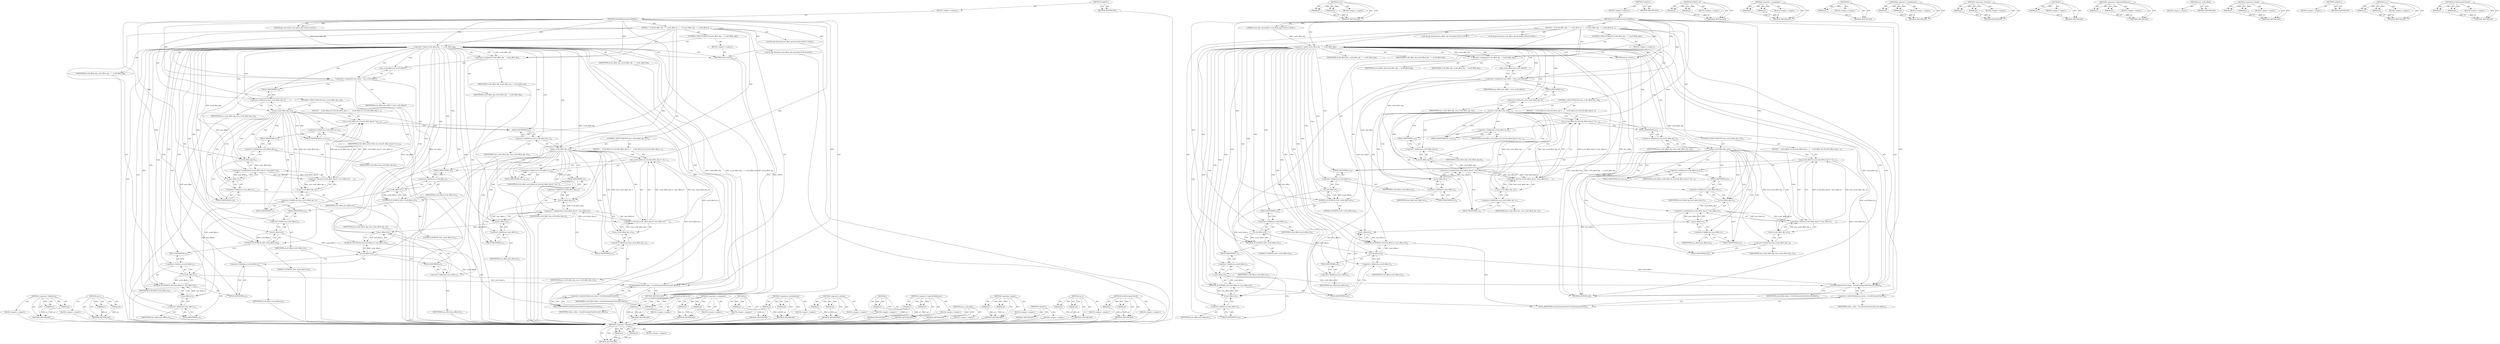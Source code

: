 digraph "ScrollContainerViewTo" {
vulnerable_146 [label=<(METHOD,&lt;operator&gt;.fieldAccess)>];
vulnerable_147 [label=<(PARAM,p1)>];
vulnerable_148 [label=<(PARAM,p2)>];
vulnerable_149 [label=<(BLOCK,&lt;empty&gt;,&lt;empty&gt;)>];
vulnerable_150 [label=<(METHOD_RETURN,ANY)>];
vulnerable_170 [label=<(METHOD,set_y)>];
vulnerable_171 [label=<(PARAM,p1)>];
vulnerable_172 [label=<(PARAM,p2)>];
vulnerable_173 [label=<(BLOCK,&lt;empty&gt;,&lt;empty&gt;)>];
vulnerable_174 [label=<(METHOD_RETURN,ANY)>];
vulnerable_6 [label=<(METHOD,&lt;global&gt;)<SUB>1</SUB>>];
vulnerable_7 [label=<(BLOCK,&lt;empty&gt;,&lt;empty&gt;)<SUB>1</SUB>>];
vulnerable_8 [label=<(METHOD,SetTotalRootLayerScrollOffset)<SUB>1</SUB>>];
vulnerable_9 [label="<(PARAM,gfx::Vector2dF scroll_offset_dip)<SUB>2</SUB>>"];
vulnerable_10 [label=<(BLOCK,{
   if (scroll_offset_dip_ == scroll_offset_di...,{
   if (scroll_offset_dip_ == scroll_offset_di...)<SUB>2</SUB>>];
vulnerable_11 [label=<(CONTROL_STRUCTURE,IF,if (scroll_offset_dip_ == scroll_offset_dip))<SUB>3</SUB>>];
vulnerable_12 [label=<(&lt;operator&gt;.equals,scroll_offset_dip_ == scroll_offset_dip)<SUB>3</SUB>>];
vulnerable_13 [label=<(IDENTIFIER,scroll_offset_dip_,scroll_offset_dip_ == scroll_offset_dip)<SUB>3</SUB>>];
vulnerable_14 [label=<(IDENTIFIER,scroll_offset_dip,scroll_offset_dip_ == scroll_offset_dip)<SUB>3</SUB>>];
vulnerable_15 [label=<(BLOCK,&lt;empty&gt;,&lt;empty&gt;)<SUB>4</SUB>>];
vulnerable_16 [label=<(RETURN,return;,return;)<SUB>4</SUB>>];
vulnerable_17 [label=<(&lt;operator&gt;.assignment,scroll_offset_dip_ = scroll_offset_dip)<SUB>5</SUB>>];
vulnerable_18 [label=<(IDENTIFIER,scroll_offset_dip_,scroll_offset_dip_ = scroll_offset_dip)<SUB>5</SUB>>];
vulnerable_19 [label=<(IDENTIFIER,scroll_offset_dip,scroll_offset_dip_ = scroll_offset_dip)<SUB>5</SUB>>];
vulnerable_20 [label="<(LOCAL,gfx.Vector2d max_offset: gfx.Vector2d)<SUB>7</SUB>>"];
vulnerable_21 [label=<(&lt;operator&gt;.assignment,max_offset = max_scroll_offset())<SUB>7</SUB>>];
vulnerable_22 [label=<(IDENTIFIER,max_offset,max_offset = max_scroll_offset())<SUB>7</SUB>>];
vulnerable_23 [label=<(max_scroll_offset,max_scroll_offset())<SUB>7</SUB>>];
vulnerable_24 [label="<(LOCAL,gfx.Vector2d scroll_offset: gfx.Vector2d)<SUB>8</SUB>>"];
vulnerable_25 [label=<(CONTROL_STRUCTURE,IF,if (max_scroll_offset_dip_.x()))<SUB>9</SUB>>];
vulnerable_26 [label=<(x,max_scroll_offset_dip_.x())<SUB>9</SUB>>];
vulnerable_27 [label=<(&lt;operator&gt;.fieldAccess,max_scroll_offset_dip_.x)<SUB>9</SUB>>];
vulnerable_28 [label=<(IDENTIFIER,max_scroll_offset_dip_,max_scroll_offset_dip_.x())<SUB>9</SUB>>];
vulnerable_29 [label=<(FIELD_IDENTIFIER,x,x)<SUB>9</SUB>>];
vulnerable_30 [label=<(BLOCK,{
    scroll_offset.set_x((scroll_offset_dip.x(...,{
    scroll_offset.set_x((scroll_offset_dip.x(...)<SUB>9</SUB>>];
vulnerable_31 [label=<(set_x,scroll_offset.set_x((scroll_offset_dip.x() * ma...)<SUB>10</SUB>>];
vulnerable_32 [label=<(&lt;operator&gt;.fieldAccess,scroll_offset.set_x)<SUB>10</SUB>>];
vulnerable_33 [label=<(IDENTIFIER,scroll_offset,scroll_offset.set_x((scroll_offset_dip.x() * ma...)<SUB>10</SUB>>];
vulnerable_34 [label=<(FIELD_IDENTIFIER,set_x,set_x)<SUB>10</SUB>>];
vulnerable_35 [label=<(&lt;operator&gt;.division,(scroll_offset_dip.x() * max_offset.x()) /
    ...)<SUB>10</SUB>>];
vulnerable_36 [label=<(&lt;operator&gt;.multiplication,scroll_offset_dip.x() * max_offset.x())<SUB>10</SUB>>];
vulnerable_37 [label=<(x,scroll_offset_dip.x())<SUB>10</SUB>>];
vulnerable_38 [label=<(&lt;operator&gt;.fieldAccess,scroll_offset_dip.x)<SUB>10</SUB>>];
vulnerable_39 [label=<(IDENTIFIER,scroll_offset_dip,scroll_offset_dip.x())<SUB>10</SUB>>];
vulnerable_40 [label=<(FIELD_IDENTIFIER,x,x)<SUB>10</SUB>>];
vulnerable_41 [label=<(x,max_offset.x())<SUB>10</SUB>>];
vulnerable_42 [label=<(&lt;operator&gt;.fieldAccess,max_offset.x)<SUB>10</SUB>>];
vulnerable_43 [label=<(IDENTIFIER,max_offset,max_offset.x())<SUB>10</SUB>>];
vulnerable_44 [label=<(FIELD_IDENTIFIER,x,x)<SUB>10</SUB>>];
vulnerable_45 [label=<(x,max_scroll_offset_dip_.x())<SUB>11</SUB>>];
vulnerable_46 [label=<(&lt;operator&gt;.fieldAccess,max_scroll_offset_dip_.x)<SUB>11</SUB>>];
vulnerable_47 [label=<(IDENTIFIER,max_scroll_offset_dip_,max_scroll_offset_dip_.x())<SUB>11</SUB>>];
vulnerable_48 [label=<(FIELD_IDENTIFIER,x,x)<SUB>11</SUB>>];
vulnerable_49 [label=<(CONTROL_STRUCTURE,IF,if (max_scroll_offset_dip_.y()))<SUB>14</SUB>>];
vulnerable_50 [label=<(y,max_scroll_offset_dip_.y())<SUB>14</SUB>>];
vulnerable_51 [label=<(&lt;operator&gt;.fieldAccess,max_scroll_offset_dip_.y)<SUB>14</SUB>>];
vulnerable_52 [label=<(IDENTIFIER,max_scroll_offset_dip_,max_scroll_offset_dip_.y())<SUB>14</SUB>>];
vulnerable_53 [label=<(FIELD_IDENTIFIER,y,y)<SUB>14</SUB>>];
vulnerable_54 [label=<(BLOCK,{
    scroll_offset.set_y((scroll_offset_dip.y(...,{
    scroll_offset.set_y((scroll_offset_dip.y(...)<SUB>14</SUB>>];
vulnerable_55 [label=<(set_y,scroll_offset.set_y((scroll_offset_dip.y() * ma...)<SUB>15</SUB>>];
vulnerable_56 [label=<(&lt;operator&gt;.fieldAccess,scroll_offset.set_y)<SUB>15</SUB>>];
vulnerable_57 [label=<(IDENTIFIER,scroll_offset,scroll_offset.set_y((scroll_offset_dip.y() * ma...)<SUB>15</SUB>>];
vulnerable_58 [label=<(FIELD_IDENTIFIER,set_y,set_y)<SUB>15</SUB>>];
vulnerable_59 [label=<(&lt;operator&gt;.division,(scroll_offset_dip.y() * max_offset.y()) /
    ...)<SUB>15</SUB>>];
vulnerable_60 [label=<(&lt;operator&gt;.multiplication,scroll_offset_dip.y() * max_offset.y())<SUB>15</SUB>>];
vulnerable_61 [label=<(y,scroll_offset_dip.y())<SUB>15</SUB>>];
vulnerable_62 [label=<(&lt;operator&gt;.fieldAccess,scroll_offset_dip.y)<SUB>15</SUB>>];
vulnerable_63 [label=<(IDENTIFIER,scroll_offset_dip,scroll_offset_dip.y())<SUB>15</SUB>>];
vulnerable_64 [label=<(FIELD_IDENTIFIER,y,y)<SUB>15</SUB>>];
vulnerable_65 [label=<(y,max_offset.y())<SUB>15</SUB>>];
vulnerable_66 [label=<(&lt;operator&gt;.fieldAccess,max_offset.y)<SUB>15</SUB>>];
vulnerable_67 [label=<(IDENTIFIER,max_offset,max_offset.y())<SUB>15</SUB>>];
vulnerable_68 [label=<(FIELD_IDENTIFIER,y,y)<SUB>15</SUB>>];
vulnerable_69 [label=<(y,max_scroll_offset_dip_.y())<SUB>16</SUB>>];
vulnerable_70 [label=<(&lt;operator&gt;.fieldAccess,max_scroll_offset_dip_.y)<SUB>16</SUB>>];
vulnerable_71 [label=<(IDENTIFIER,max_scroll_offset_dip_,max_scroll_offset_dip_.y())<SUB>16</SUB>>];
vulnerable_72 [label=<(FIELD_IDENTIFIER,y,y)<SUB>16</SUB>>];
vulnerable_73 [label=<(DCHECK_LE,DCHECK_LE(0, scroll_offset.x()))<SUB>19</SUB>>];
vulnerable_74 [label=<(LITERAL,0,DCHECK_LE(0, scroll_offset.x()))<SUB>19</SUB>>];
vulnerable_75 [label=<(x,scroll_offset.x())<SUB>19</SUB>>];
vulnerable_76 [label=<(&lt;operator&gt;.fieldAccess,scroll_offset.x)<SUB>19</SUB>>];
vulnerable_77 [label=<(IDENTIFIER,scroll_offset,scroll_offset.x())<SUB>19</SUB>>];
vulnerable_78 [label=<(FIELD_IDENTIFIER,x,x)<SUB>19</SUB>>];
vulnerable_79 [label=<(DCHECK_LE,DCHECK_LE(0, scroll_offset.y()))<SUB>20</SUB>>];
vulnerable_80 [label=<(LITERAL,0,DCHECK_LE(0, scroll_offset.y()))<SUB>20</SUB>>];
vulnerable_81 [label=<(y,scroll_offset.y())<SUB>20</SUB>>];
vulnerable_82 [label=<(&lt;operator&gt;.fieldAccess,scroll_offset.y)<SUB>20</SUB>>];
vulnerable_83 [label=<(IDENTIFIER,scroll_offset,scroll_offset.y())<SUB>20</SUB>>];
vulnerable_84 [label=<(FIELD_IDENTIFIER,y,y)<SUB>20</SUB>>];
vulnerable_85 [label=<(DCHECK_LE,DCHECK_LE(scroll_offset.x(), max_offset.x()))<SUB>21</SUB>>];
vulnerable_86 [label=<(x,scroll_offset.x())<SUB>21</SUB>>];
vulnerable_87 [label=<(&lt;operator&gt;.fieldAccess,scroll_offset.x)<SUB>21</SUB>>];
vulnerable_88 [label=<(IDENTIFIER,scroll_offset,scroll_offset.x())<SUB>21</SUB>>];
vulnerable_89 [label=<(FIELD_IDENTIFIER,x,x)<SUB>21</SUB>>];
vulnerable_90 [label=<(x,max_offset.x())<SUB>21</SUB>>];
vulnerable_91 [label=<(&lt;operator&gt;.fieldAccess,max_offset.x)<SUB>21</SUB>>];
vulnerable_92 [label=<(IDENTIFIER,max_offset,max_offset.x())<SUB>21</SUB>>];
vulnerable_93 [label=<(FIELD_IDENTIFIER,x,x)<SUB>21</SUB>>];
vulnerable_94 [label=<(DCHECK_LE,DCHECK_LE(scroll_offset.y(), max_offset.y()))<SUB>22</SUB>>];
vulnerable_95 [label=<(y,scroll_offset.y())<SUB>22</SUB>>];
vulnerable_96 [label=<(&lt;operator&gt;.fieldAccess,scroll_offset.y)<SUB>22</SUB>>];
vulnerable_97 [label=<(IDENTIFIER,scroll_offset,scroll_offset.y())<SUB>22</SUB>>];
vulnerable_98 [label=<(FIELD_IDENTIFIER,y,y)<SUB>22</SUB>>];
vulnerable_99 [label=<(y,max_offset.y())<SUB>22</SUB>>];
vulnerable_100 [label=<(&lt;operator&gt;.fieldAccess,max_offset.y)<SUB>22</SUB>>];
vulnerable_101 [label=<(IDENTIFIER,max_offset,max_offset.y())<SUB>22</SUB>>];
vulnerable_102 [label=<(FIELD_IDENTIFIER,y,y)<SUB>22</SUB>>];
vulnerable_103 [label=<(ScrollContainerViewTo,client_-&gt;ScrollContainerViewTo(scroll_offset))<SUB>24</SUB>>];
vulnerable_104 [label=<(&lt;operator&gt;.indirectFieldAccess,client_-&gt;ScrollContainerViewTo)<SUB>24</SUB>>];
vulnerable_105 [label=<(IDENTIFIER,client_,client_-&gt;ScrollContainerViewTo(scroll_offset))<SUB>24</SUB>>];
vulnerable_106 [label=<(FIELD_IDENTIFIER,ScrollContainerViewTo,ScrollContainerViewTo)<SUB>24</SUB>>];
vulnerable_107 [label=<(IDENTIFIER,scroll_offset,client_-&gt;ScrollContainerViewTo(scroll_offset))<SUB>24</SUB>>];
vulnerable_108 [label=<(METHOD_RETURN,void)<SUB>1</SUB>>];
vulnerable_110 [label=<(METHOD_RETURN,ANY)<SUB>1</SUB>>];
vulnerable_175 [label=<(METHOD,DCHECK_LE)>];
vulnerable_176 [label=<(PARAM,p1)>];
vulnerable_177 [label=<(PARAM,p2)>];
vulnerable_178 [label=<(BLOCK,&lt;empty&gt;,&lt;empty&gt;)>];
vulnerable_179 [label=<(METHOD_RETURN,ANY)>];
vulnerable_134 [label=<(METHOD,&lt;operator&gt;.assignment)>];
vulnerable_135 [label=<(PARAM,p1)>];
vulnerable_136 [label=<(PARAM,p2)>];
vulnerable_137 [label=<(BLOCK,&lt;empty&gt;,&lt;empty&gt;)>];
vulnerable_138 [label=<(METHOD_RETURN,ANY)>];
vulnerable_166 [label=<(METHOD,y)>];
vulnerable_167 [label=<(PARAM,p1)>];
vulnerable_168 [label=<(BLOCK,&lt;empty&gt;,&lt;empty&gt;)>];
vulnerable_169 [label=<(METHOD_RETURN,ANY)>];
vulnerable_161 [label=<(METHOD,&lt;operator&gt;.multiplication)>];
vulnerable_162 [label=<(PARAM,p1)>];
vulnerable_163 [label=<(PARAM,p2)>];
vulnerable_164 [label=<(BLOCK,&lt;empty&gt;,&lt;empty&gt;)>];
vulnerable_165 [label=<(METHOD_RETURN,ANY)>];
vulnerable_156 [label=<(METHOD,&lt;operator&gt;.division)>];
vulnerable_157 [label=<(PARAM,p1)>];
vulnerable_158 [label=<(PARAM,p2)>];
vulnerable_159 [label=<(BLOCK,&lt;empty&gt;,&lt;empty&gt;)>];
vulnerable_160 [label=<(METHOD_RETURN,ANY)>];
vulnerable_142 [label=<(METHOD,x)>];
vulnerable_143 [label=<(PARAM,p1)>];
vulnerable_144 [label=<(BLOCK,&lt;empty&gt;,&lt;empty&gt;)>];
vulnerable_145 [label=<(METHOD_RETURN,ANY)>];
vulnerable_185 [label=<(METHOD,&lt;operator&gt;.indirectFieldAccess)>];
vulnerable_186 [label=<(PARAM,p1)>];
vulnerable_187 [label=<(PARAM,p2)>];
vulnerable_188 [label=<(BLOCK,&lt;empty&gt;,&lt;empty&gt;)>];
vulnerable_189 [label=<(METHOD_RETURN,ANY)>];
vulnerable_139 [label=<(METHOD,max_scroll_offset)>];
vulnerable_140 [label=<(BLOCK,&lt;empty&gt;,&lt;empty&gt;)>];
vulnerable_141 [label=<(METHOD_RETURN,ANY)>];
vulnerable_129 [label=<(METHOD,&lt;operator&gt;.equals)>];
vulnerable_130 [label=<(PARAM,p1)>];
vulnerable_131 [label=<(PARAM,p2)>];
vulnerable_132 [label=<(BLOCK,&lt;empty&gt;,&lt;empty&gt;)>];
vulnerable_133 [label=<(METHOD_RETURN,ANY)>];
vulnerable_123 [label=<(METHOD,&lt;global&gt;)<SUB>1</SUB>>];
vulnerable_124 [label=<(BLOCK,&lt;empty&gt;,&lt;empty&gt;)>];
vulnerable_125 [label=<(METHOD_RETURN,ANY)>];
vulnerable_151 [label=<(METHOD,set_x)>];
vulnerable_152 [label=<(PARAM,p1)>];
vulnerable_153 [label=<(PARAM,p2)>];
vulnerable_154 [label=<(BLOCK,&lt;empty&gt;,&lt;empty&gt;)>];
vulnerable_155 [label=<(METHOD_RETURN,ANY)>];
vulnerable_180 [label=<(METHOD,ScrollContainerViewTo)>];
vulnerable_181 [label=<(PARAM,p1)>];
vulnerable_182 [label=<(PARAM,p2)>];
vulnerable_183 [label=<(BLOCK,&lt;empty&gt;,&lt;empty&gt;)>];
vulnerable_184 [label=<(METHOD_RETURN,ANY)>];
fixed_146 [label=<(METHOD,&lt;operator&gt;.fieldAccess)>];
fixed_147 [label=<(PARAM,p1)>];
fixed_148 [label=<(PARAM,p2)>];
fixed_149 [label=<(BLOCK,&lt;empty&gt;,&lt;empty&gt;)>];
fixed_150 [label=<(METHOD_RETURN,ANY)>];
fixed_170 [label=<(METHOD,set_y)>];
fixed_171 [label=<(PARAM,p1)>];
fixed_172 [label=<(PARAM,p2)>];
fixed_173 [label=<(BLOCK,&lt;empty&gt;,&lt;empty&gt;)>];
fixed_174 [label=<(METHOD_RETURN,ANY)>];
fixed_6 [label=<(METHOD,&lt;global&gt;)<SUB>1</SUB>>];
fixed_7 [label=<(BLOCK,&lt;empty&gt;,&lt;empty&gt;)<SUB>1</SUB>>];
fixed_8 [label=<(METHOD,SetTotalRootLayerScrollOffset)<SUB>1</SUB>>];
fixed_9 [label="<(PARAM,const gfx::Vector2dF&amp; scroll_offset_dip)<SUB>2</SUB>>"];
fixed_10 [label=<(BLOCK,{
   if (scroll_offset_dip_ == scroll_offset_di...,{
   if (scroll_offset_dip_ == scroll_offset_di...)<SUB>2</SUB>>];
fixed_11 [label=<(CONTROL_STRUCTURE,IF,if (scroll_offset_dip_ == scroll_offset_dip))<SUB>3</SUB>>];
fixed_12 [label=<(&lt;operator&gt;.equals,scroll_offset_dip_ == scroll_offset_dip)<SUB>3</SUB>>];
fixed_13 [label=<(IDENTIFIER,scroll_offset_dip_,scroll_offset_dip_ == scroll_offset_dip)<SUB>3</SUB>>];
fixed_14 [label=<(IDENTIFIER,scroll_offset_dip,scroll_offset_dip_ == scroll_offset_dip)<SUB>3</SUB>>];
fixed_15 [label=<(BLOCK,&lt;empty&gt;,&lt;empty&gt;)<SUB>4</SUB>>];
fixed_16 [label=<(RETURN,return;,return;)<SUB>4</SUB>>];
fixed_17 [label=<(&lt;operator&gt;.assignment,scroll_offset_dip_ = scroll_offset_dip)<SUB>5</SUB>>];
fixed_18 [label=<(IDENTIFIER,scroll_offset_dip_,scroll_offset_dip_ = scroll_offset_dip)<SUB>5</SUB>>];
fixed_19 [label=<(IDENTIFIER,scroll_offset_dip,scroll_offset_dip_ = scroll_offset_dip)<SUB>5</SUB>>];
fixed_20 [label="<(LOCAL,gfx.Vector2d max_offset: gfx.Vector2d)<SUB>7</SUB>>"];
fixed_21 [label=<(&lt;operator&gt;.assignment,max_offset = max_scroll_offset())<SUB>7</SUB>>];
fixed_22 [label=<(IDENTIFIER,max_offset,max_offset = max_scroll_offset())<SUB>7</SUB>>];
fixed_23 [label=<(max_scroll_offset,max_scroll_offset())<SUB>7</SUB>>];
fixed_24 [label="<(LOCAL,gfx.Vector2d scroll_offset: gfx.Vector2d)<SUB>8</SUB>>"];
fixed_25 [label=<(CONTROL_STRUCTURE,IF,if (max_scroll_offset_dip_.x()))<SUB>9</SUB>>];
fixed_26 [label=<(x,max_scroll_offset_dip_.x())<SUB>9</SUB>>];
fixed_27 [label=<(&lt;operator&gt;.fieldAccess,max_scroll_offset_dip_.x)<SUB>9</SUB>>];
fixed_28 [label=<(IDENTIFIER,max_scroll_offset_dip_,max_scroll_offset_dip_.x())<SUB>9</SUB>>];
fixed_29 [label=<(FIELD_IDENTIFIER,x,x)<SUB>9</SUB>>];
fixed_30 [label=<(BLOCK,{
    scroll_offset.set_x((scroll_offset_dip.x(...,{
    scroll_offset.set_x((scroll_offset_dip.x(...)<SUB>9</SUB>>];
fixed_31 [label=<(set_x,scroll_offset.set_x((scroll_offset_dip.x() * ma...)<SUB>10</SUB>>];
fixed_32 [label=<(&lt;operator&gt;.fieldAccess,scroll_offset.set_x)<SUB>10</SUB>>];
fixed_33 [label=<(IDENTIFIER,scroll_offset,scroll_offset.set_x((scroll_offset_dip.x() * ma...)<SUB>10</SUB>>];
fixed_34 [label=<(FIELD_IDENTIFIER,set_x,set_x)<SUB>10</SUB>>];
fixed_35 [label=<(&lt;operator&gt;.division,(scroll_offset_dip.x() * max_offset.x()) /
    ...)<SUB>10</SUB>>];
fixed_36 [label=<(&lt;operator&gt;.multiplication,scroll_offset_dip.x() * max_offset.x())<SUB>10</SUB>>];
fixed_37 [label=<(x,scroll_offset_dip.x())<SUB>10</SUB>>];
fixed_38 [label=<(&lt;operator&gt;.fieldAccess,scroll_offset_dip.x)<SUB>10</SUB>>];
fixed_39 [label=<(IDENTIFIER,scroll_offset_dip,scroll_offset_dip.x())<SUB>10</SUB>>];
fixed_40 [label=<(FIELD_IDENTIFIER,x,x)<SUB>10</SUB>>];
fixed_41 [label=<(x,max_offset.x())<SUB>10</SUB>>];
fixed_42 [label=<(&lt;operator&gt;.fieldAccess,max_offset.x)<SUB>10</SUB>>];
fixed_43 [label=<(IDENTIFIER,max_offset,max_offset.x())<SUB>10</SUB>>];
fixed_44 [label=<(FIELD_IDENTIFIER,x,x)<SUB>10</SUB>>];
fixed_45 [label=<(x,max_scroll_offset_dip_.x())<SUB>11</SUB>>];
fixed_46 [label=<(&lt;operator&gt;.fieldAccess,max_scroll_offset_dip_.x)<SUB>11</SUB>>];
fixed_47 [label=<(IDENTIFIER,max_scroll_offset_dip_,max_scroll_offset_dip_.x())<SUB>11</SUB>>];
fixed_48 [label=<(FIELD_IDENTIFIER,x,x)<SUB>11</SUB>>];
fixed_49 [label=<(CONTROL_STRUCTURE,IF,if (max_scroll_offset_dip_.y()))<SUB>14</SUB>>];
fixed_50 [label=<(y,max_scroll_offset_dip_.y())<SUB>14</SUB>>];
fixed_51 [label=<(&lt;operator&gt;.fieldAccess,max_scroll_offset_dip_.y)<SUB>14</SUB>>];
fixed_52 [label=<(IDENTIFIER,max_scroll_offset_dip_,max_scroll_offset_dip_.y())<SUB>14</SUB>>];
fixed_53 [label=<(FIELD_IDENTIFIER,y,y)<SUB>14</SUB>>];
fixed_54 [label=<(BLOCK,{
    scroll_offset.set_y((scroll_offset_dip.y(...,{
    scroll_offset.set_y((scroll_offset_dip.y(...)<SUB>14</SUB>>];
fixed_55 [label=<(set_y,scroll_offset.set_y((scroll_offset_dip.y() * ma...)<SUB>15</SUB>>];
fixed_56 [label=<(&lt;operator&gt;.fieldAccess,scroll_offset.set_y)<SUB>15</SUB>>];
fixed_57 [label=<(IDENTIFIER,scroll_offset,scroll_offset.set_y((scroll_offset_dip.y() * ma...)<SUB>15</SUB>>];
fixed_58 [label=<(FIELD_IDENTIFIER,set_y,set_y)<SUB>15</SUB>>];
fixed_59 [label=<(&lt;operator&gt;.division,(scroll_offset_dip.y() * max_offset.y()) /
    ...)<SUB>15</SUB>>];
fixed_60 [label=<(&lt;operator&gt;.multiplication,scroll_offset_dip.y() * max_offset.y())<SUB>15</SUB>>];
fixed_61 [label=<(y,scroll_offset_dip.y())<SUB>15</SUB>>];
fixed_62 [label=<(&lt;operator&gt;.fieldAccess,scroll_offset_dip.y)<SUB>15</SUB>>];
fixed_63 [label=<(IDENTIFIER,scroll_offset_dip,scroll_offset_dip.y())<SUB>15</SUB>>];
fixed_64 [label=<(FIELD_IDENTIFIER,y,y)<SUB>15</SUB>>];
fixed_65 [label=<(y,max_offset.y())<SUB>15</SUB>>];
fixed_66 [label=<(&lt;operator&gt;.fieldAccess,max_offset.y)<SUB>15</SUB>>];
fixed_67 [label=<(IDENTIFIER,max_offset,max_offset.y())<SUB>15</SUB>>];
fixed_68 [label=<(FIELD_IDENTIFIER,y,y)<SUB>15</SUB>>];
fixed_69 [label=<(y,max_scroll_offset_dip_.y())<SUB>16</SUB>>];
fixed_70 [label=<(&lt;operator&gt;.fieldAccess,max_scroll_offset_dip_.y)<SUB>16</SUB>>];
fixed_71 [label=<(IDENTIFIER,max_scroll_offset_dip_,max_scroll_offset_dip_.y())<SUB>16</SUB>>];
fixed_72 [label=<(FIELD_IDENTIFIER,y,y)<SUB>16</SUB>>];
fixed_73 [label=<(DCHECK_LE,DCHECK_LE(0, scroll_offset.x()))<SUB>19</SUB>>];
fixed_74 [label=<(LITERAL,0,DCHECK_LE(0, scroll_offset.x()))<SUB>19</SUB>>];
fixed_75 [label=<(x,scroll_offset.x())<SUB>19</SUB>>];
fixed_76 [label=<(&lt;operator&gt;.fieldAccess,scroll_offset.x)<SUB>19</SUB>>];
fixed_77 [label=<(IDENTIFIER,scroll_offset,scroll_offset.x())<SUB>19</SUB>>];
fixed_78 [label=<(FIELD_IDENTIFIER,x,x)<SUB>19</SUB>>];
fixed_79 [label=<(DCHECK_LE,DCHECK_LE(0, scroll_offset.y()))<SUB>20</SUB>>];
fixed_80 [label=<(LITERAL,0,DCHECK_LE(0, scroll_offset.y()))<SUB>20</SUB>>];
fixed_81 [label=<(y,scroll_offset.y())<SUB>20</SUB>>];
fixed_82 [label=<(&lt;operator&gt;.fieldAccess,scroll_offset.y)<SUB>20</SUB>>];
fixed_83 [label=<(IDENTIFIER,scroll_offset,scroll_offset.y())<SUB>20</SUB>>];
fixed_84 [label=<(FIELD_IDENTIFIER,y,y)<SUB>20</SUB>>];
fixed_85 [label=<(DCHECK_LE,DCHECK_LE(scroll_offset.x(), max_offset.x()))<SUB>21</SUB>>];
fixed_86 [label=<(x,scroll_offset.x())<SUB>21</SUB>>];
fixed_87 [label=<(&lt;operator&gt;.fieldAccess,scroll_offset.x)<SUB>21</SUB>>];
fixed_88 [label=<(IDENTIFIER,scroll_offset,scroll_offset.x())<SUB>21</SUB>>];
fixed_89 [label=<(FIELD_IDENTIFIER,x,x)<SUB>21</SUB>>];
fixed_90 [label=<(x,max_offset.x())<SUB>21</SUB>>];
fixed_91 [label=<(&lt;operator&gt;.fieldAccess,max_offset.x)<SUB>21</SUB>>];
fixed_92 [label=<(IDENTIFIER,max_offset,max_offset.x())<SUB>21</SUB>>];
fixed_93 [label=<(FIELD_IDENTIFIER,x,x)<SUB>21</SUB>>];
fixed_94 [label=<(DCHECK_LE,DCHECK_LE(scroll_offset.y(), max_offset.y()))<SUB>22</SUB>>];
fixed_95 [label=<(y,scroll_offset.y())<SUB>22</SUB>>];
fixed_96 [label=<(&lt;operator&gt;.fieldAccess,scroll_offset.y)<SUB>22</SUB>>];
fixed_97 [label=<(IDENTIFIER,scroll_offset,scroll_offset.y())<SUB>22</SUB>>];
fixed_98 [label=<(FIELD_IDENTIFIER,y,y)<SUB>22</SUB>>];
fixed_99 [label=<(y,max_offset.y())<SUB>22</SUB>>];
fixed_100 [label=<(&lt;operator&gt;.fieldAccess,max_offset.y)<SUB>22</SUB>>];
fixed_101 [label=<(IDENTIFIER,max_offset,max_offset.y())<SUB>22</SUB>>];
fixed_102 [label=<(FIELD_IDENTIFIER,y,y)<SUB>22</SUB>>];
fixed_103 [label=<(ScrollContainerViewTo,client_-&gt;ScrollContainerViewTo(scroll_offset))<SUB>24</SUB>>];
fixed_104 [label=<(&lt;operator&gt;.indirectFieldAccess,client_-&gt;ScrollContainerViewTo)<SUB>24</SUB>>];
fixed_105 [label=<(IDENTIFIER,client_,client_-&gt;ScrollContainerViewTo(scroll_offset))<SUB>24</SUB>>];
fixed_106 [label=<(FIELD_IDENTIFIER,ScrollContainerViewTo,ScrollContainerViewTo)<SUB>24</SUB>>];
fixed_107 [label=<(IDENTIFIER,scroll_offset,client_-&gt;ScrollContainerViewTo(scroll_offset))<SUB>24</SUB>>];
fixed_108 [label=<(METHOD_RETURN,void)<SUB>1</SUB>>];
fixed_110 [label=<(METHOD_RETURN,ANY)<SUB>1</SUB>>];
fixed_175 [label=<(METHOD,DCHECK_LE)>];
fixed_176 [label=<(PARAM,p1)>];
fixed_177 [label=<(PARAM,p2)>];
fixed_178 [label=<(BLOCK,&lt;empty&gt;,&lt;empty&gt;)>];
fixed_179 [label=<(METHOD_RETURN,ANY)>];
fixed_134 [label=<(METHOD,&lt;operator&gt;.assignment)>];
fixed_135 [label=<(PARAM,p1)>];
fixed_136 [label=<(PARAM,p2)>];
fixed_137 [label=<(BLOCK,&lt;empty&gt;,&lt;empty&gt;)>];
fixed_138 [label=<(METHOD_RETURN,ANY)>];
fixed_166 [label=<(METHOD,y)>];
fixed_167 [label=<(PARAM,p1)>];
fixed_168 [label=<(BLOCK,&lt;empty&gt;,&lt;empty&gt;)>];
fixed_169 [label=<(METHOD_RETURN,ANY)>];
fixed_161 [label=<(METHOD,&lt;operator&gt;.multiplication)>];
fixed_162 [label=<(PARAM,p1)>];
fixed_163 [label=<(PARAM,p2)>];
fixed_164 [label=<(BLOCK,&lt;empty&gt;,&lt;empty&gt;)>];
fixed_165 [label=<(METHOD_RETURN,ANY)>];
fixed_156 [label=<(METHOD,&lt;operator&gt;.division)>];
fixed_157 [label=<(PARAM,p1)>];
fixed_158 [label=<(PARAM,p2)>];
fixed_159 [label=<(BLOCK,&lt;empty&gt;,&lt;empty&gt;)>];
fixed_160 [label=<(METHOD_RETURN,ANY)>];
fixed_142 [label=<(METHOD,x)>];
fixed_143 [label=<(PARAM,p1)>];
fixed_144 [label=<(BLOCK,&lt;empty&gt;,&lt;empty&gt;)>];
fixed_145 [label=<(METHOD_RETURN,ANY)>];
fixed_185 [label=<(METHOD,&lt;operator&gt;.indirectFieldAccess)>];
fixed_186 [label=<(PARAM,p1)>];
fixed_187 [label=<(PARAM,p2)>];
fixed_188 [label=<(BLOCK,&lt;empty&gt;,&lt;empty&gt;)>];
fixed_189 [label=<(METHOD_RETURN,ANY)>];
fixed_139 [label=<(METHOD,max_scroll_offset)>];
fixed_140 [label=<(BLOCK,&lt;empty&gt;,&lt;empty&gt;)>];
fixed_141 [label=<(METHOD_RETURN,ANY)>];
fixed_129 [label=<(METHOD,&lt;operator&gt;.equals)>];
fixed_130 [label=<(PARAM,p1)>];
fixed_131 [label=<(PARAM,p2)>];
fixed_132 [label=<(BLOCK,&lt;empty&gt;,&lt;empty&gt;)>];
fixed_133 [label=<(METHOD_RETURN,ANY)>];
fixed_123 [label=<(METHOD,&lt;global&gt;)<SUB>1</SUB>>];
fixed_124 [label=<(BLOCK,&lt;empty&gt;,&lt;empty&gt;)>];
fixed_125 [label=<(METHOD_RETURN,ANY)>];
fixed_151 [label=<(METHOD,set_x)>];
fixed_152 [label=<(PARAM,p1)>];
fixed_153 [label=<(PARAM,p2)>];
fixed_154 [label=<(BLOCK,&lt;empty&gt;,&lt;empty&gt;)>];
fixed_155 [label=<(METHOD_RETURN,ANY)>];
fixed_180 [label=<(METHOD,ScrollContainerViewTo)>];
fixed_181 [label=<(PARAM,p1)>];
fixed_182 [label=<(PARAM,p2)>];
fixed_183 [label=<(BLOCK,&lt;empty&gt;,&lt;empty&gt;)>];
fixed_184 [label=<(METHOD_RETURN,ANY)>];
vulnerable_146 -> vulnerable_147  [key=0, label="AST: "];
vulnerable_146 -> vulnerable_147  [key=1, label="DDG: "];
vulnerable_146 -> vulnerable_149  [key=0, label="AST: "];
vulnerable_146 -> vulnerable_148  [key=0, label="AST: "];
vulnerable_146 -> vulnerable_148  [key=1, label="DDG: "];
vulnerable_146 -> vulnerable_150  [key=0, label="AST: "];
vulnerable_146 -> vulnerable_150  [key=1, label="CFG: "];
vulnerable_147 -> vulnerable_150  [key=0, label="DDG: p1"];
vulnerable_148 -> vulnerable_150  [key=0, label="DDG: p2"];
vulnerable_149 -> fixed_146  [key=0];
vulnerable_150 -> fixed_146  [key=0];
vulnerable_170 -> vulnerable_171  [key=0, label="AST: "];
vulnerable_170 -> vulnerable_171  [key=1, label="DDG: "];
vulnerable_170 -> vulnerable_173  [key=0, label="AST: "];
vulnerable_170 -> vulnerable_172  [key=0, label="AST: "];
vulnerable_170 -> vulnerable_172  [key=1, label="DDG: "];
vulnerable_170 -> vulnerable_174  [key=0, label="AST: "];
vulnerable_170 -> vulnerable_174  [key=1, label="CFG: "];
vulnerable_171 -> vulnerable_174  [key=0, label="DDG: p1"];
vulnerable_172 -> vulnerable_174  [key=0, label="DDG: p2"];
vulnerable_173 -> fixed_146  [key=0];
vulnerable_174 -> fixed_146  [key=0];
vulnerable_6 -> vulnerable_7  [key=0, label="AST: "];
vulnerable_6 -> vulnerable_110  [key=0, label="AST: "];
vulnerable_6 -> vulnerable_110  [key=1, label="CFG: "];
vulnerable_7 -> vulnerable_8  [key=0, label="AST: "];
vulnerable_8 -> vulnerable_9  [key=0, label="AST: "];
vulnerable_8 -> vulnerable_9  [key=1, label="DDG: "];
vulnerable_8 -> vulnerable_10  [key=0, label="AST: "];
vulnerable_8 -> vulnerable_108  [key=0, label="AST: "];
vulnerable_8 -> vulnerable_12  [key=0, label="CFG: "];
vulnerable_8 -> vulnerable_12  [key=1, label="DDG: "];
vulnerable_8 -> vulnerable_17  [key=0, label="DDG: "];
vulnerable_8 -> vulnerable_21  [key=0, label="DDG: "];
vulnerable_8 -> vulnerable_73  [key=0, label="DDG: "];
vulnerable_8 -> vulnerable_79  [key=0, label="DDG: "];
vulnerable_8 -> vulnerable_103  [key=0, label="DDG: "];
vulnerable_8 -> vulnerable_16  [key=0, label="DDG: "];
vulnerable_8 -> vulnerable_37  [key=0, label="DDG: "];
vulnerable_8 -> vulnerable_61  [key=0, label="DDG: "];
vulnerable_9 -> vulnerable_12  [key=0, label="DDG: scroll_offset_dip"];
vulnerable_10 -> vulnerable_11  [key=0, label="AST: "];
vulnerable_10 -> vulnerable_17  [key=0, label="AST: "];
vulnerable_10 -> vulnerable_20  [key=0, label="AST: "];
vulnerable_10 -> vulnerable_21  [key=0, label="AST: "];
vulnerable_10 -> vulnerable_24  [key=0, label="AST: "];
vulnerable_10 -> vulnerable_25  [key=0, label="AST: "];
vulnerable_10 -> vulnerable_49  [key=0, label="AST: "];
vulnerable_10 -> vulnerable_73  [key=0, label="AST: "];
vulnerable_10 -> vulnerable_79  [key=0, label="AST: "];
vulnerable_10 -> vulnerable_85  [key=0, label="AST: "];
vulnerable_10 -> vulnerable_94  [key=0, label="AST: "];
vulnerable_10 -> vulnerable_103  [key=0, label="AST: "];
vulnerable_11 -> vulnerable_12  [key=0, label="AST: "];
vulnerable_11 -> vulnerable_15  [key=0, label="AST: "];
vulnerable_12 -> vulnerable_13  [key=0, label="AST: "];
vulnerable_12 -> vulnerable_14  [key=0, label="AST: "];
vulnerable_12 -> vulnerable_16  [key=0, label="CFG: "];
vulnerable_12 -> vulnerable_16  [key=1, label="CDG: "];
vulnerable_12 -> vulnerable_17  [key=0, label="CFG: "];
vulnerable_12 -> vulnerable_17  [key=1, label="DDG: scroll_offset_dip"];
vulnerable_12 -> vulnerable_17  [key=2, label="CDG: "];
vulnerable_12 -> vulnerable_108  [key=0, label="DDG: scroll_offset_dip_"];
vulnerable_12 -> vulnerable_108  [key=1, label="DDG: scroll_offset_dip"];
vulnerable_12 -> vulnerable_108  [key=2, label="DDG: scroll_offset_dip_ == scroll_offset_dip"];
vulnerable_12 -> vulnerable_37  [key=0, label="DDG: scroll_offset_dip"];
vulnerable_12 -> vulnerable_61  [key=0, label="DDG: scroll_offset_dip"];
vulnerable_12 -> vulnerable_94  [key=0, label="CDG: "];
vulnerable_12 -> vulnerable_21  [key=0, label="CDG: "];
vulnerable_12 -> vulnerable_73  [key=0, label="CDG: "];
vulnerable_12 -> vulnerable_26  [key=0, label="CDG: "];
vulnerable_12 -> vulnerable_96  [key=0, label="CDG: "];
vulnerable_12 -> vulnerable_51  [key=0, label="CDG: "];
vulnerable_12 -> vulnerable_89  [key=0, label="CDG: "];
vulnerable_12 -> vulnerable_98  [key=0, label="CDG: "];
vulnerable_12 -> vulnerable_75  [key=0, label="CDG: "];
vulnerable_12 -> vulnerable_99  [key=0, label="CDG: "];
vulnerable_12 -> vulnerable_81  [key=0, label="CDG: "];
vulnerable_12 -> vulnerable_84  [key=0, label="CDG: "];
vulnerable_12 -> vulnerable_102  [key=0, label="CDG: "];
vulnerable_12 -> vulnerable_85  [key=0, label="CDG: "];
vulnerable_12 -> vulnerable_103  [key=0, label="CDG: "];
vulnerable_12 -> vulnerable_104  [key=0, label="CDG: "];
vulnerable_12 -> vulnerable_95  [key=0, label="CDG: "];
vulnerable_12 -> vulnerable_27  [key=0, label="CDG: "];
vulnerable_12 -> vulnerable_106  [key=0, label="CDG: "];
vulnerable_12 -> vulnerable_29  [key=0, label="CDG: "];
vulnerable_12 -> vulnerable_76  [key=0, label="CDG: "];
vulnerable_12 -> vulnerable_50  [key=0, label="CDG: "];
vulnerable_12 -> vulnerable_87  [key=0, label="CDG: "];
vulnerable_12 -> vulnerable_91  [key=0, label="CDG: "];
vulnerable_12 -> vulnerable_82  [key=0, label="CDG: "];
vulnerable_12 -> vulnerable_93  [key=0, label="CDG: "];
vulnerable_12 -> vulnerable_90  [key=0, label="CDG: "];
vulnerable_12 -> vulnerable_79  [key=0, label="CDG: "];
vulnerable_12 -> vulnerable_23  [key=0, label="CDG: "];
vulnerable_12 -> vulnerable_100  [key=0, label="CDG: "];
vulnerable_12 -> vulnerable_53  [key=0, label="CDG: "];
vulnerable_12 -> vulnerable_78  [key=0, label="CDG: "];
vulnerable_12 -> vulnerable_86  [key=0, label="CDG: "];
vulnerable_13 -> fixed_146  [key=0];
vulnerable_14 -> fixed_146  [key=0];
vulnerable_15 -> vulnerable_16  [key=0, label="AST: "];
vulnerable_16 -> vulnerable_108  [key=0, label="CFG: "];
vulnerable_16 -> vulnerable_108  [key=1, label="DDG: &lt;RET&gt;"];
vulnerable_17 -> vulnerable_18  [key=0, label="AST: "];
vulnerable_17 -> vulnerable_19  [key=0, label="AST: "];
vulnerable_17 -> vulnerable_23  [key=0, label="CFG: "];
vulnerable_18 -> fixed_146  [key=0];
vulnerable_19 -> fixed_146  [key=0];
vulnerable_20 -> fixed_146  [key=0];
vulnerable_21 -> vulnerable_22  [key=0, label="AST: "];
vulnerable_21 -> vulnerable_23  [key=0, label="AST: "];
vulnerable_21 -> vulnerable_29  [key=0, label="CFG: "];
vulnerable_21 -> vulnerable_90  [key=0, label="DDG: max_offset"];
vulnerable_21 -> vulnerable_99  [key=0, label="DDG: max_offset"];
vulnerable_21 -> vulnerable_41  [key=0, label="DDG: max_offset"];
vulnerable_21 -> vulnerable_65  [key=0, label="DDG: max_offset"];
vulnerable_22 -> fixed_146  [key=0];
vulnerable_23 -> vulnerable_21  [key=0, label="CFG: "];
vulnerable_24 -> fixed_146  [key=0];
vulnerable_25 -> vulnerable_26  [key=0, label="AST: "];
vulnerable_25 -> vulnerable_30  [key=0, label="AST: "];
vulnerable_26 -> vulnerable_27  [key=0, label="AST: "];
vulnerable_26 -> vulnerable_34  [key=0, label="CFG: "];
vulnerable_26 -> vulnerable_34  [key=1, label="CDG: "];
vulnerable_26 -> vulnerable_53  [key=0, label="CFG: "];
vulnerable_26 -> vulnerable_45  [key=0, label="DDG: max_scroll_offset_dip_.x"];
vulnerable_26 -> vulnerable_45  [key=1, label="CDG: "];
vulnerable_26 -> vulnerable_48  [key=0, label="CDG: "];
vulnerable_26 -> vulnerable_32  [key=0, label="CDG: "];
vulnerable_26 -> vulnerable_42  [key=0, label="CDG: "];
vulnerable_26 -> vulnerable_37  [key=0, label="CDG: "];
vulnerable_26 -> vulnerable_46  [key=0, label="CDG: "];
vulnerable_26 -> vulnerable_38  [key=0, label="CDG: "];
vulnerable_26 -> vulnerable_40  [key=0, label="CDG: "];
vulnerable_26 -> vulnerable_44  [key=0, label="CDG: "];
vulnerable_26 -> vulnerable_35  [key=0, label="CDG: "];
vulnerable_26 -> vulnerable_36  [key=0, label="CDG: "];
vulnerable_26 -> vulnerable_41  [key=0, label="CDG: "];
vulnerable_26 -> vulnerable_31  [key=0, label="CDG: "];
vulnerable_27 -> vulnerable_28  [key=0, label="AST: "];
vulnerable_27 -> vulnerable_29  [key=0, label="AST: "];
vulnerable_27 -> vulnerable_26  [key=0, label="CFG: "];
vulnerable_28 -> fixed_146  [key=0];
vulnerable_29 -> vulnerable_27  [key=0, label="CFG: "];
vulnerable_30 -> vulnerable_31  [key=0, label="AST: "];
vulnerable_31 -> vulnerable_32  [key=0, label="AST: "];
vulnerable_31 -> vulnerable_35  [key=0, label="AST: "];
vulnerable_31 -> vulnerable_53  [key=0, label="CFG: "];
vulnerable_31 -> vulnerable_103  [key=0, label="DDG: scroll_offset.set_x"];
vulnerable_32 -> vulnerable_33  [key=0, label="AST: "];
vulnerable_32 -> vulnerable_34  [key=0, label="AST: "];
vulnerable_32 -> vulnerable_40  [key=0, label="CFG: "];
vulnerable_33 -> fixed_146  [key=0];
vulnerable_34 -> vulnerable_32  [key=0, label="CFG: "];
vulnerable_35 -> vulnerable_36  [key=0, label="AST: "];
vulnerable_35 -> vulnerable_45  [key=0, label="AST: "];
vulnerable_35 -> vulnerable_31  [key=0, label="CFG: "];
vulnerable_35 -> vulnerable_31  [key=1, label="DDG: scroll_offset_dip.x() * max_offset.x()"];
vulnerable_35 -> vulnerable_31  [key=2, label="DDG: max_scroll_offset_dip_.x()"];
vulnerable_36 -> vulnerable_37  [key=0, label="AST: "];
vulnerable_36 -> vulnerable_41  [key=0, label="AST: "];
vulnerable_36 -> vulnerable_48  [key=0, label="CFG: "];
vulnerable_36 -> vulnerable_35  [key=0, label="DDG: scroll_offset_dip.x()"];
vulnerable_36 -> vulnerable_35  [key=1, label="DDG: max_offset.x()"];
vulnerable_37 -> vulnerable_38  [key=0, label="AST: "];
vulnerable_37 -> vulnerable_44  [key=0, label="CFG: "];
vulnerable_37 -> vulnerable_36  [key=0, label="DDG: scroll_offset_dip.x"];
vulnerable_38 -> vulnerable_39  [key=0, label="AST: "];
vulnerable_38 -> vulnerable_40  [key=0, label="AST: "];
vulnerable_38 -> vulnerable_37  [key=0, label="CFG: "];
vulnerable_39 -> fixed_146  [key=0];
vulnerable_40 -> vulnerable_38  [key=0, label="CFG: "];
vulnerable_41 -> vulnerable_42  [key=0, label="AST: "];
vulnerable_41 -> vulnerable_36  [key=0, label="CFG: "];
vulnerable_41 -> vulnerable_36  [key=1, label="DDG: max_offset.x"];
vulnerable_41 -> vulnerable_90  [key=0, label="DDG: max_offset.x"];
vulnerable_42 -> vulnerable_43  [key=0, label="AST: "];
vulnerable_42 -> vulnerable_44  [key=0, label="AST: "];
vulnerable_42 -> vulnerable_41  [key=0, label="CFG: "];
vulnerable_43 -> fixed_146  [key=0];
vulnerable_44 -> vulnerable_42  [key=0, label="CFG: "];
vulnerable_45 -> vulnerable_46  [key=0, label="AST: "];
vulnerable_45 -> vulnerable_35  [key=0, label="CFG: "];
vulnerable_45 -> vulnerable_35  [key=1, label="DDG: max_scroll_offset_dip_.x"];
vulnerable_46 -> vulnerable_47  [key=0, label="AST: "];
vulnerable_46 -> vulnerable_48  [key=0, label="AST: "];
vulnerable_46 -> vulnerable_45  [key=0, label="CFG: "];
vulnerable_47 -> fixed_146  [key=0];
vulnerable_48 -> vulnerable_46  [key=0, label="CFG: "];
vulnerable_49 -> vulnerable_50  [key=0, label="AST: "];
vulnerable_49 -> vulnerable_54  [key=0, label="AST: "];
vulnerable_50 -> vulnerable_51  [key=0, label="AST: "];
vulnerable_50 -> vulnerable_58  [key=0, label="CFG: "];
vulnerable_50 -> vulnerable_58  [key=1, label="CDG: "];
vulnerable_50 -> vulnerable_78  [key=0, label="CFG: "];
vulnerable_50 -> vulnerable_69  [key=0, label="DDG: max_scroll_offset_dip_.y"];
vulnerable_50 -> vulnerable_69  [key=1, label="CDG: "];
vulnerable_50 -> vulnerable_68  [key=0, label="CDG: "];
vulnerable_50 -> vulnerable_60  [key=0, label="CDG: "];
vulnerable_50 -> vulnerable_64  [key=0, label="CDG: "];
vulnerable_50 -> vulnerable_66  [key=0, label="CDG: "];
vulnerable_50 -> vulnerable_72  [key=0, label="CDG: "];
vulnerable_50 -> vulnerable_56  [key=0, label="CDG: "];
vulnerable_50 -> vulnerable_65  [key=0, label="CDG: "];
vulnerable_50 -> vulnerable_59  [key=0, label="CDG: "];
vulnerable_50 -> vulnerable_61  [key=0, label="CDG: "];
vulnerable_50 -> vulnerable_70  [key=0, label="CDG: "];
vulnerable_50 -> vulnerable_55  [key=0, label="CDG: "];
vulnerable_50 -> vulnerable_62  [key=0, label="CDG: "];
vulnerable_51 -> vulnerable_52  [key=0, label="AST: "];
vulnerable_51 -> vulnerable_53  [key=0, label="AST: "];
vulnerable_51 -> vulnerable_50  [key=0, label="CFG: "];
vulnerable_52 -> fixed_146  [key=0];
vulnerable_53 -> vulnerable_51  [key=0, label="CFG: "];
vulnerable_54 -> vulnerable_55  [key=0, label="AST: "];
vulnerable_55 -> vulnerable_56  [key=0, label="AST: "];
vulnerable_55 -> vulnerable_59  [key=0, label="AST: "];
vulnerable_55 -> vulnerable_78  [key=0, label="CFG: "];
vulnerable_55 -> vulnerable_103  [key=0, label="DDG: scroll_offset.set_y"];
vulnerable_56 -> vulnerable_57  [key=0, label="AST: "];
vulnerable_56 -> vulnerable_58  [key=0, label="AST: "];
vulnerable_56 -> vulnerable_64  [key=0, label="CFG: "];
vulnerable_57 -> fixed_146  [key=0];
vulnerable_58 -> vulnerable_56  [key=0, label="CFG: "];
vulnerable_59 -> vulnerable_60  [key=0, label="AST: "];
vulnerable_59 -> vulnerable_69  [key=0, label="AST: "];
vulnerable_59 -> vulnerable_55  [key=0, label="CFG: "];
vulnerable_59 -> vulnerable_55  [key=1, label="DDG: scroll_offset_dip.y() * max_offset.y()"];
vulnerable_59 -> vulnerable_55  [key=2, label="DDG: max_scroll_offset_dip_.y()"];
vulnerable_60 -> vulnerable_61  [key=0, label="AST: "];
vulnerable_60 -> vulnerable_65  [key=0, label="AST: "];
vulnerable_60 -> vulnerable_72  [key=0, label="CFG: "];
vulnerable_60 -> vulnerable_59  [key=0, label="DDG: scroll_offset_dip.y()"];
vulnerable_60 -> vulnerable_59  [key=1, label="DDG: max_offset.y()"];
vulnerable_61 -> vulnerable_62  [key=0, label="AST: "];
vulnerable_61 -> vulnerable_68  [key=0, label="CFG: "];
vulnerable_61 -> vulnerable_60  [key=0, label="DDG: scroll_offset_dip.y"];
vulnerable_62 -> vulnerable_63  [key=0, label="AST: "];
vulnerable_62 -> vulnerable_64  [key=0, label="AST: "];
vulnerable_62 -> vulnerable_61  [key=0, label="CFG: "];
vulnerable_63 -> fixed_146  [key=0];
vulnerable_64 -> vulnerable_62  [key=0, label="CFG: "];
vulnerable_65 -> vulnerable_66  [key=0, label="AST: "];
vulnerable_65 -> vulnerable_60  [key=0, label="CFG: "];
vulnerable_65 -> vulnerable_60  [key=1, label="DDG: max_offset.y"];
vulnerable_65 -> vulnerable_99  [key=0, label="DDG: max_offset.y"];
vulnerable_66 -> vulnerable_67  [key=0, label="AST: "];
vulnerable_66 -> vulnerable_68  [key=0, label="AST: "];
vulnerable_66 -> vulnerable_65  [key=0, label="CFG: "];
vulnerable_67 -> fixed_146  [key=0];
vulnerable_68 -> vulnerable_66  [key=0, label="CFG: "];
vulnerable_69 -> vulnerable_70  [key=0, label="AST: "];
vulnerable_69 -> vulnerable_59  [key=0, label="CFG: "];
vulnerable_69 -> vulnerable_59  [key=1, label="DDG: max_scroll_offset_dip_.y"];
vulnerable_70 -> vulnerable_71  [key=0, label="AST: "];
vulnerable_70 -> vulnerable_72  [key=0, label="AST: "];
vulnerable_70 -> vulnerable_69  [key=0, label="CFG: "];
vulnerable_71 -> fixed_146  [key=0];
vulnerable_72 -> vulnerable_70  [key=0, label="CFG: "];
vulnerable_73 -> vulnerable_74  [key=0, label="AST: "];
vulnerable_73 -> vulnerable_75  [key=0, label="AST: "];
vulnerable_73 -> vulnerable_84  [key=0, label="CFG: "];
vulnerable_74 -> fixed_146  [key=0];
vulnerable_75 -> vulnerable_76  [key=0, label="AST: "];
vulnerable_75 -> vulnerable_73  [key=0, label="CFG: "];
vulnerable_75 -> vulnerable_73  [key=1, label="DDG: scroll_offset.x"];
vulnerable_75 -> vulnerable_86  [key=0, label="DDG: scroll_offset.x"];
vulnerable_76 -> vulnerable_77  [key=0, label="AST: "];
vulnerable_76 -> vulnerable_78  [key=0, label="AST: "];
vulnerable_76 -> vulnerable_75  [key=0, label="CFG: "];
vulnerable_77 -> fixed_146  [key=0];
vulnerable_78 -> vulnerable_76  [key=0, label="CFG: "];
vulnerable_79 -> vulnerable_80  [key=0, label="AST: "];
vulnerable_79 -> vulnerable_81  [key=0, label="AST: "];
vulnerable_79 -> vulnerable_89  [key=0, label="CFG: "];
vulnerable_80 -> fixed_146  [key=0];
vulnerable_81 -> vulnerable_82  [key=0, label="AST: "];
vulnerable_81 -> vulnerable_79  [key=0, label="CFG: "];
vulnerable_81 -> vulnerable_79  [key=1, label="DDG: scroll_offset.y"];
vulnerable_81 -> vulnerable_95  [key=0, label="DDG: scroll_offset.y"];
vulnerable_82 -> vulnerable_83  [key=0, label="AST: "];
vulnerable_82 -> vulnerable_84  [key=0, label="AST: "];
vulnerable_82 -> vulnerable_81  [key=0, label="CFG: "];
vulnerable_83 -> fixed_146  [key=0];
vulnerable_84 -> vulnerable_82  [key=0, label="CFG: "];
vulnerable_85 -> vulnerable_86  [key=0, label="AST: "];
vulnerable_85 -> vulnerable_90  [key=0, label="AST: "];
vulnerable_85 -> vulnerable_98  [key=0, label="CFG: "];
vulnerable_86 -> vulnerable_87  [key=0, label="AST: "];
vulnerable_86 -> vulnerable_93  [key=0, label="CFG: "];
vulnerable_86 -> vulnerable_85  [key=0, label="DDG: scroll_offset.x"];
vulnerable_86 -> vulnerable_103  [key=0, label="DDG: scroll_offset.x"];
vulnerable_87 -> vulnerable_88  [key=0, label="AST: "];
vulnerable_87 -> vulnerable_89  [key=0, label="AST: "];
vulnerable_87 -> vulnerable_86  [key=0, label="CFG: "];
vulnerable_88 -> fixed_146  [key=0];
vulnerable_89 -> vulnerable_87  [key=0, label="CFG: "];
vulnerable_90 -> vulnerable_91  [key=0, label="AST: "];
vulnerable_90 -> vulnerable_85  [key=0, label="CFG: "];
vulnerable_90 -> vulnerable_85  [key=1, label="DDG: max_offset.x"];
vulnerable_91 -> vulnerable_92  [key=0, label="AST: "];
vulnerable_91 -> vulnerable_93  [key=0, label="AST: "];
vulnerable_91 -> vulnerable_90  [key=0, label="CFG: "];
vulnerable_92 -> fixed_146  [key=0];
vulnerable_93 -> vulnerable_91  [key=0, label="CFG: "];
vulnerable_94 -> vulnerable_95  [key=0, label="AST: "];
vulnerable_94 -> vulnerable_99  [key=0, label="AST: "];
vulnerable_94 -> vulnerable_106  [key=0, label="CFG: "];
vulnerable_95 -> vulnerable_96  [key=0, label="AST: "];
vulnerable_95 -> vulnerable_102  [key=0, label="CFG: "];
vulnerable_95 -> vulnerable_94  [key=0, label="DDG: scroll_offset.y"];
vulnerable_95 -> vulnerable_103  [key=0, label="DDG: scroll_offset.y"];
vulnerable_96 -> vulnerable_97  [key=0, label="AST: "];
vulnerable_96 -> vulnerable_98  [key=0, label="AST: "];
vulnerable_96 -> vulnerable_95  [key=0, label="CFG: "];
vulnerable_97 -> fixed_146  [key=0];
vulnerable_98 -> vulnerable_96  [key=0, label="CFG: "];
vulnerable_99 -> vulnerable_100  [key=0, label="AST: "];
vulnerable_99 -> vulnerable_94  [key=0, label="CFG: "];
vulnerable_99 -> vulnerable_94  [key=1, label="DDG: max_offset.y"];
vulnerable_100 -> vulnerable_101  [key=0, label="AST: "];
vulnerable_100 -> vulnerable_102  [key=0, label="AST: "];
vulnerable_100 -> vulnerable_99  [key=0, label="CFG: "];
vulnerable_101 -> fixed_146  [key=0];
vulnerable_102 -> vulnerable_100  [key=0, label="CFG: "];
vulnerable_103 -> vulnerable_104  [key=0, label="AST: "];
vulnerable_103 -> vulnerable_107  [key=0, label="AST: "];
vulnerable_103 -> vulnerable_108  [key=0, label="CFG: "];
vulnerable_104 -> vulnerable_105  [key=0, label="AST: "];
vulnerable_104 -> vulnerable_106  [key=0, label="AST: "];
vulnerable_104 -> vulnerable_103  [key=0, label="CFG: "];
vulnerable_105 -> fixed_146  [key=0];
vulnerable_106 -> vulnerable_104  [key=0, label="CFG: "];
vulnerable_107 -> fixed_146  [key=0];
vulnerable_108 -> fixed_146  [key=0];
vulnerable_110 -> fixed_146  [key=0];
vulnerable_175 -> vulnerable_176  [key=0, label="AST: "];
vulnerable_175 -> vulnerable_176  [key=1, label="DDG: "];
vulnerable_175 -> vulnerable_178  [key=0, label="AST: "];
vulnerable_175 -> vulnerable_177  [key=0, label="AST: "];
vulnerable_175 -> vulnerable_177  [key=1, label="DDG: "];
vulnerable_175 -> vulnerable_179  [key=0, label="AST: "];
vulnerable_175 -> vulnerable_179  [key=1, label="CFG: "];
vulnerable_176 -> vulnerable_179  [key=0, label="DDG: p1"];
vulnerable_177 -> vulnerable_179  [key=0, label="DDG: p2"];
vulnerable_178 -> fixed_146  [key=0];
vulnerable_179 -> fixed_146  [key=0];
vulnerable_134 -> vulnerable_135  [key=0, label="AST: "];
vulnerable_134 -> vulnerable_135  [key=1, label="DDG: "];
vulnerable_134 -> vulnerable_137  [key=0, label="AST: "];
vulnerable_134 -> vulnerable_136  [key=0, label="AST: "];
vulnerable_134 -> vulnerable_136  [key=1, label="DDG: "];
vulnerable_134 -> vulnerable_138  [key=0, label="AST: "];
vulnerable_134 -> vulnerable_138  [key=1, label="CFG: "];
vulnerable_135 -> vulnerable_138  [key=0, label="DDG: p1"];
vulnerable_136 -> vulnerable_138  [key=0, label="DDG: p2"];
vulnerable_137 -> fixed_146  [key=0];
vulnerable_138 -> fixed_146  [key=0];
vulnerable_166 -> vulnerable_167  [key=0, label="AST: "];
vulnerable_166 -> vulnerable_167  [key=1, label="DDG: "];
vulnerable_166 -> vulnerable_168  [key=0, label="AST: "];
vulnerable_166 -> vulnerable_169  [key=0, label="AST: "];
vulnerable_166 -> vulnerable_169  [key=1, label="CFG: "];
vulnerable_167 -> vulnerable_169  [key=0, label="DDG: p1"];
vulnerable_168 -> fixed_146  [key=0];
vulnerable_169 -> fixed_146  [key=0];
vulnerable_161 -> vulnerable_162  [key=0, label="AST: "];
vulnerable_161 -> vulnerable_162  [key=1, label="DDG: "];
vulnerable_161 -> vulnerable_164  [key=0, label="AST: "];
vulnerable_161 -> vulnerable_163  [key=0, label="AST: "];
vulnerable_161 -> vulnerable_163  [key=1, label="DDG: "];
vulnerable_161 -> vulnerable_165  [key=0, label="AST: "];
vulnerable_161 -> vulnerable_165  [key=1, label="CFG: "];
vulnerable_162 -> vulnerable_165  [key=0, label="DDG: p1"];
vulnerable_163 -> vulnerable_165  [key=0, label="DDG: p2"];
vulnerable_164 -> fixed_146  [key=0];
vulnerable_165 -> fixed_146  [key=0];
vulnerable_156 -> vulnerable_157  [key=0, label="AST: "];
vulnerable_156 -> vulnerable_157  [key=1, label="DDG: "];
vulnerable_156 -> vulnerable_159  [key=0, label="AST: "];
vulnerable_156 -> vulnerable_158  [key=0, label="AST: "];
vulnerable_156 -> vulnerable_158  [key=1, label="DDG: "];
vulnerable_156 -> vulnerable_160  [key=0, label="AST: "];
vulnerable_156 -> vulnerable_160  [key=1, label="CFG: "];
vulnerable_157 -> vulnerable_160  [key=0, label="DDG: p1"];
vulnerable_158 -> vulnerable_160  [key=0, label="DDG: p2"];
vulnerable_159 -> fixed_146  [key=0];
vulnerable_160 -> fixed_146  [key=0];
vulnerable_142 -> vulnerable_143  [key=0, label="AST: "];
vulnerable_142 -> vulnerable_143  [key=1, label="DDG: "];
vulnerable_142 -> vulnerable_144  [key=0, label="AST: "];
vulnerable_142 -> vulnerable_145  [key=0, label="AST: "];
vulnerable_142 -> vulnerable_145  [key=1, label="CFG: "];
vulnerable_143 -> vulnerable_145  [key=0, label="DDG: p1"];
vulnerable_144 -> fixed_146  [key=0];
vulnerable_145 -> fixed_146  [key=0];
vulnerable_185 -> vulnerable_186  [key=0, label="AST: "];
vulnerable_185 -> vulnerable_186  [key=1, label="DDG: "];
vulnerable_185 -> vulnerable_188  [key=0, label="AST: "];
vulnerable_185 -> vulnerable_187  [key=0, label="AST: "];
vulnerable_185 -> vulnerable_187  [key=1, label="DDG: "];
vulnerable_185 -> vulnerable_189  [key=0, label="AST: "];
vulnerable_185 -> vulnerable_189  [key=1, label="CFG: "];
vulnerable_186 -> vulnerable_189  [key=0, label="DDG: p1"];
vulnerable_187 -> vulnerable_189  [key=0, label="DDG: p2"];
vulnerable_188 -> fixed_146  [key=0];
vulnerable_189 -> fixed_146  [key=0];
vulnerable_139 -> vulnerable_140  [key=0, label="AST: "];
vulnerable_139 -> vulnerable_141  [key=0, label="AST: "];
vulnerable_139 -> vulnerable_141  [key=1, label="CFG: "];
vulnerable_140 -> fixed_146  [key=0];
vulnerable_141 -> fixed_146  [key=0];
vulnerable_129 -> vulnerable_130  [key=0, label="AST: "];
vulnerable_129 -> vulnerable_130  [key=1, label="DDG: "];
vulnerable_129 -> vulnerable_132  [key=0, label="AST: "];
vulnerable_129 -> vulnerable_131  [key=0, label="AST: "];
vulnerable_129 -> vulnerable_131  [key=1, label="DDG: "];
vulnerable_129 -> vulnerable_133  [key=0, label="AST: "];
vulnerable_129 -> vulnerable_133  [key=1, label="CFG: "];
vulnerable_130 -> vulnerable_133  [key=0, label="DDG: p1"];
vulnerable_131 -> vulnerable_133  [key=0, label="DDG: p2"];
vulnerable_132 -> fixed_146  [key=0];
vulnerable_133 -> fixed_146  [key=0];
vulnerable_123 -> vulnerable_124  [key=0, label="AST: "];
vulnerable_123 -> vulnerable_125  [key=0, label="AST: "];
vulnerable_123 -> vulnerable_125  [key=1, label="CFG: "];
vulnerable_124 -> fixed_146  [key=0];
vulnerable_125 -> fixed_146  [key=0];
vulnerable_151 -> vulnerable_152  [key=0, label="AST: "];
vulnerable_151 -> vulnerable_152  [key=1, label="DDG: "];
vulnerable_151 -> vulnerable_154  [key=0, label="AST: "];
vulnerable_151 -> vulnerable_153  [key=0, label="AST: "];
vulnerable_151 -> vulnerable_153  [key=1, label="DDG: "];
vulnerable_151 -> vulnerable_155  [key=0, label="AST: "];
vulnerable_151 -> vulnerable_155  [key=1, label="CFG: "];
vulnerable_152 -> vulnerable_155  [key=0, label="DDG: p1"];
vulnerable_153 -> vulnerable_155  [key=0, label="DDG: p2"];
vulnerable_154 -> fixed_146  [key=0];
vulnerable_155 -> fixed_146  [key=0];
vulnerable_180 -> vulnerable_181  [key=0, label="AST: "];
vulnerable_180 -> vulnerable_181  [key=1, label="DDG: "];
vulnerable_180 -> vulnerable_183  [key=0, label="AST: "];
vulnerable_180 -> vulnerable_182  [key=0, label="AST: "];
vulnerable_180 -> vulnerable_182  [key=1, label="DDG: "];
vulnerable_180 -> vulnerable_184  [key=0, label="AST: "];
vulnerable_180 -> vulnerable_184  [key=1, label="CFG: "];
vulnerable_181 -> vulnerable_184  [key=0, label="DDG: p1"];
vulnerable_182 -> vulnerable_184  [key=0, label="DDG: p2"];
vulnerable_183 -> fixed_146  [key=0];
vulnerable_184 -> fixed_146  [key=0];
fixed_146 -> fixed_147  [key=0, label="AST: "];
fixed_146 -> fixed_147  [key=1, label="DDG: "];
fixed_146 -> fixed_149  [key=0, label="AST: "];
fixed_146 -> fixed_148  [key=0, label="AST: "];
fixed_146 -> fixed_148  [key=1, label="DDG: "];
fixed_146 -> fixed_150  [key=0, label="AST: "];
fixed_146 -> fixed_150  [key=1, label="CFG: "];
fixed_147 -> fixed_150  [key=0, label="DDG: p1"];
fixed_148 -> fixed_150  [key=0, label="DDG: p2"];
fixed_170 -> fixed_171  [key=0, label="AST: "];
fixed_170 -> fixed_171  [key=1, label="DDG: "];
fixed_170 -> fixed_173  [key=0, label="AST: "];
fixed_170 -> fixed_172  [key=0, label="AST: "];
fixed_170 -> fixed_172  [key=1, label="DDG: "];
fixed_170 -> fixed_174  [key=0, label="AST: "];
fixed_170 -> fixed_174  [key=1, label="CFG: "];
fixed_171 -> fixed_174  [key=0, label="DDG: p1"];
fixed_172 -> fixed_174  [key=0, label="DDG: p2"];
fixed_6 -> fixed_7  [key=0, label="AST: "];
fixed_6 -> fixed_110  [key=0, label="AST: "];
fixed_6 -> fixed_110  [key=1, label="CFG: "];
fixed_7 -> fixed_8  [key=0, label="AST: "];
fixed_8 -> fixed_9  [key=0, label="AST: "];
fixed_8 -> fixed_9  [key=1, label="DDG: "];
fixed_8 -> fixed_10  [key=0, label="AST: "];
fixed_8 -> fixed_108  [key=0, label="AST: "];
fixed_8 -> fixed_12  [key=0, label="CFG: "];
fixed_8 -> fixed_12  [key=1, label="DDG: "];
fixed_8 -> fixed_17  [key=0, label="DDG: "];
fixed_8 -> fixed_21  [key=0, label="DDG: "];
fixed_8 -> fixed_73  [key=0, label="DDG: "];
fixed_8 -> fixed_79  [key=0, label="DDG: "];
fixed_8 -> fixed_103  [key=0, label="DDG: "];
fixed_8 -> fixed_16  [key=0, label="DDG: "];
fixed_8 -> fixed_37  [key=0, label="DDG: "];
fixed_8 -> fixed_61  [key=0, label="DDG: "];
fixed_9 -> fixed_12  [key=0, label="DDG: scroll_offset_dip"];
fixed_10 -> fixed_11  [key=0, label="AST: "];
fixed_10 -> fixed_17  [key=0, label="AST: "];
fixed_10 -> fixed_20  [key=0, label="AST: "];
fixed_10 -> fixed_21  [key=0, label="AST: "];
fixed_10 -> fixed_24  [key=0, label="AST: "];
fixed_10 -> fixed_25  [key=0, label="AST: "];
fixed_10 -> fixed_49  [key=0, label="AST: "];
fixed_10 -> fixed_73  [key=0, label="AST: "];
fixed_10 -> fixed_79  [key=0, label="AST: "];
fixed_10 -> fixed_85  [key=0, label="AST: "];
fixed_10 -> fixed_94  [key=0, label="AST: "];
fixed_10 -> fixed_103  [key=0, label="AST: "];
fixed_11 -> fixed_12  [key=0, label="AST: "];
fixed_11 -> fixed_15  [key=0, label="AST: "];
fixed_12 -> fixed_13  [key=0, label="AST: "];
fixed_12 -> fixed_14  [key=0, label="AST: "];
fixed_12 -> fixed_16  [key=0, label="CFG: "];
fixed_12 -> fixed_16  [key=1, label="CDG: "];
fixed_12 -> fixed_17  [key=0, label="CFG: "];
fixed_12 -> fixed_17  [key=1, label="DDG: scroll_offset_dip"];
fixed_12 -> fixed_17  [key=2, label="CDG: "];
fixed_12 -> fixed_108  [key=0, label="DDG: scroll_offset_dip_"];
fixed_12 -> fixed_108  [key=1, label="DDG: scroll_offset_dip"];
fixed_12 -> fixed_108  [key=2, label="DDG: scroll_offset_dip_ == scroll_offset_dip"];
fixed_12 -> fixed_37  [key=0, label="DDG: scroll_offset_dip"];
fixed_12 -> fixed_61  [key=0, label="DDG: scroll_offset_dip"];
fixed_12 -> fixed_94  [key=0, label="CDG: "];
fixed_12 -> fixed_21  [key=0, label="CDG: "];
fixed_12 -> fixed_73  [key=0, label="CDG: "];
fixed_12 -> fixed_26  [key=0, label="CDG: "];
fixed_12 -> fixed_96  [key=0, label="CDG: "];
fixed_12 -> fixed_51  [key=0, label="CDG: "];
fixed_12 -> fixed_89  [key=0, label="CDG: "];
fixed_12 -> fixed_98  [key=0, label="CDG: "];
fixed_12 -> fixed_75  [key=0, label="CDG: "];
fixed_12 -> fixed_99  [key=0, label="CDG: "];
fixed_12 -> fixed_81  [key=0, label="CDG: "];
fixed_12 -> fixed_84  [key=0, label="CDG: "];
fixed_12 -> fixed_102  [key=0, label="CDG: "];
fixed_12 -> fixed_85  [key=0, label="CDG: "];
fixed_12 -> fixed_103  [key=0, label="CDG: "];
fixed_12 -> fixed_104  [key=0, label="CDG: "];
fixed_12 -> fixed_95  [key=0, label="CDG: "];
fixed_12 -> fixed_27  [key=0, label="CDG: "];
fixed_12 -> fixed_106  [key=0, label="CDG: "];
fixed_12 -> fixed_29  [key=0, label="CDG: "];
fixed_12 -> fixed_76  [key=0, label="CDG: "];
fixed_12 -> fixed_50  [key=0, label="CDG: "];
fixed_12 -> fixed_87  [key=0, label="CDG: "];
fixed_12 -> fixed_91  [key=0, label="CDG: "];
fixed_12 -> fixed_82  [key=0, label="CDG: "];
fixed_12 -> fixed_93  [key=0, label="CDG: "];
fixed_12 -> fixed_90  [key=0, label="CDG: "];
fixed_12 -> fixed_79  [key=0, label="CDG: "];
fixed_12 -> fixed_23  [key=0, label="CDG: "];
fixed_12 -> fixed_100  [key=0, label="CDG: "];
fixed_12 -> fixed_53  [key=0, label="CDG: "];
fixed_12 -> fixed_78  [key=0, label="CDG: "];
fixed_12 -> fixed_86  [key=0, label="CDG: "];
fixed_15 -> fixed_16  [key=0, label="AST: "];
fixed_16 -> fixed_108  [key=0, label="CFG: "];
fixed_16 -> fixed_108  [key=1, label="DDG: &lt;RET&gt;"];
fixed_17 -> fixed_18  [key=0, label="AST: "];
fixed_17 -> fixed_19  [key=0, label="AST: "];
fixed_17 -> fixed_23  [key=0, label="CFG: "];
fixed_21 -> fixed_22  [key=0, label="AST: "];
fixed_21 -> fixed_23  [key=0, label="AST: "];
fixed_21 -> fixed_29  [key=0, label="CFG: "];
fixed_21 -> fixed_90  [key=0, label="DDG: max_offset"];
fixed_21 -> fixed_99  [key=0, label="DDG: max_offset"];
fixed_21 -> fixed_41  [key=0, label="DDG: max_offset"];
fixed_21 -> fixed_65  [key=0, label="DDG: max_offset"];
fixed_23 -> fixed_21  [key=0, label="CFG: "];
fixed_25 -> fixed_26  [key=0, label="AST: "];
fixed_25 -> fixed_30  [key=0, label="AST: "];
fixed_26 -> fixed_27  [key=0, label="AST: "];
fixed_26 -> fixed_34  [key=0, label="CFG: "];
fixed_26 -> fixed_34  [key=1, label="CDG: "];
fixed_26 -> fixed_53  [key=0, label="CFG: "];
fixed_26 -> fixed_45  [key=0, label="DDG: max_scroll_offset_dip_.x"];
fixed_26 -> fixed_45  [key=1, label="CDG: "];
fixed_26 -> fixed_48  [key=0, label="CDG: "];
fixed_26 -> fixed_32  [key=0, label="CDG: "];
fixed_26 -> fixed_42  [key=0, label="CDG: "];
fixed_26 -> fixed_37  [key=0, label="CDG: "];
fixed_26 -> fixed_46  [key=0, label="CDG: "];
fixed_26 -> fixed_38  [key=0, label="CDG: "];
fixed_26 -> fixed_40  [key=0, label="CDG: "];
fixed_26 -> fixed_44  [key=0, label="CDG: "];
fixed_26 -> fixed_35  [key=0, label="CDG: "];
fixed_26 -> fixed_36  [key=0, label="CDG: "];
fixed_26 -> fixed_41  [key=0, label="CDG: "];
fixed_26 -> fixed_31  [key=0, label="CDG: "];
fixed_27 -> fixed_28  [key=0, label="AST: "];
fixed_27 -> fixed_29  [key=0, label="AST: "];
fixed_27 -> fixed_26  [key=0, label="CFG: "];
fixed_29 -> fixed_27  [key=0, label="CFG: "];
fixed_30 -> fixed_31  [key=0, label="AST: "];
fixed_31 -> fixed_32  [key=0, label="AST: "];
fixed_31 -> fixed_35  [key=0, label="AST: "];
fixed_31 -> fixed_53  [key=0, label="CFG: "];
fixed_31 -> fixed_103  [key=0, label="DDG: scroll_offset.set_x"];
fixed_32 -> fixed_33  [key=0, label="AST: "];
fixed_32 -> fixed_34  [key=0, label="AST: "];
fixed_32 -> fixed_40  [key=0, label="CFG: "];
fixed_34 -> fixed_32  [key=0, label="CFG: "];
fixed_35 -> fixed_36  [key=0, label="AST: "];
fixed_35 -> fixed_45  [key=0, label="AST: "];
fixed_35 -> fixed_31  [key=0, label="CFG: "];
fixed_35 -> fixed_31  [key=1, label="DDG: scroll_offset_dip.x() * max_offset.x()"];
fixed_35 -> fixed_31  [key=2, label="DDG: max_scroll_offset_dip_.x()"];
fixed_36 -> fixed_37  [key=0, label="AST: "];
fixed_36 -> fixed_41  [key=0, label="AST: "];
fixed_36 -> fixed_48  [key=0, label="CFG: "];
fixed_36 -> fixed_35  [key=0, label="DDG: scroll_offset_dip.x()"];
fixed_36 -> fixed_35  [key=1, label="DDG: max_offset.x()"];
fixed_37 -> fixed_38  [key=0, label="AST: "];
fixed_37 -> fixed_44  [key=0, label="CFG: "];
fixed_37 -> fixed_36  [key=0, label="DDG: scroll_offset_dip.x"];
fixed_38 -> fixed_39  [key=0, label="AST: "];
fixed_38 -> fixed_40  [key=0, label="AST: "];
fixed_38 -> fixed_37  [key=0, label="CFG: "];
fixed_40 -> fixed_38  [key=0, label="CFG: "];
fixed_41 -> fixed_42  [key=0, label="AST: "];
fixed_41 -> fixed_36  [key=0, label="CFG: "];
fixed_41 -> fixed_36  [key=1, label="DDG: max_offset.x"];
fixed_41 -> fixed_90  [key=0, label="DDG: max_offset.x"];
fixed_42 -> fixed_43  [key=0, label="AST: "];
fixed_42 -> fixed_44  [key=0, label="AST: "];
fixed_42 -> fixed_41  [key=0, label="CFG: "];
fixed_44 -> fixed_42  [key=0, label="CFG: "];
fixed_45 -> fixed_46  [key=0, label="AST: "];
fixed_45 -> fixed_35  [key=0, label="CFG: "];
fixed_45 -> fixed_35  [key=1, label="DDG: max_scroll_offset_dip_.x"];
fixed_46 -> fixed_47  [key=0, label="AST: "];
fixed_46 -> fixed_48  [key=0, label="AST: "];
fixed_46 -> fixed_45  [key=0, label="CFG: "];
fixed_48 -> fixed_46  [key=0, label="CFG: "];
fixed_49 -> fixed_50  [key=0, label="AST: "];
fixed_49 -> fixed_54  [key=0, label="AST: "];
fixed_50 -> fixed_51  [key=0, label="AST: "];
fixed_50 -> fixed_58  [key=0, label="CFG: "];
fixed_50 -> fixed_58  [key=1, label="CDG: "];
fixed_50 -> fixed_78  [key=0, label="CFG: "];
fixed_50 -> fixed_69  [key=0, label="DDG: max_scroll_offset_dip_.y"];
fixed_50 -> fixed_69  [key=1, label="CDG: "];
fixed_50 -> fixed_68  [key=0, label="CDG: "];
fixed_50 -> fixed_60  [key=0, label="CDG: "];
fixed_50 -> fixed_64  [key=0, label="CDG: "];
fixed_50 -> fixed_66  [key=0, label="CDG: "];
fixed_50 -> fixed_72  [key=0, label="CDG: "];
fixed_50 -> fixed_56  [key=0, label="CDG: "];
fixed_50 -> fixed_65  [key=0, label="CDG: "];
fixed_50 -> fixed_59  [key=0, label="CDG: "];
fixed_50 -> fixed_61  [key=0, label="CDG: "];
fixed_50 -> fixed_70  [key=0, label="CDG: "];
fixed_50 -> fixed_55  [key=0, label="CDG: "];
fixed_50 -> fixed_62  [key=0, label="CDG: "];
fixed_51 -> fixed_52  [key=0, label="AST: "];
fixed_51 -> fixed_53  [key=0, label="AST: "];
fixed_51 -> fixed_50  [key=0, label="CFG: "];
fixed_53 -> fixed_51  [key=0, label="CFG: "];
fixed_54 -> fixed_55  [key=0, label="AST: "];
fixed_55 -> fixed_56  [key=0, label="AST: "];
fixed_55 -> fixed_59  [key=0, label="AST: "];
fixed_55 -> fixed_78  [key=0, label="CFG: "];
fixed_55 -> fixed_103  [key=0, label="DDG: scroll_offset.set_y"];
fixed_56 -> fixed_57  [key=0, label="AST: "];
fixed_56 -> fixed_58  [key=0, label="AST: "];
fixed_56 -> fixed_64  [key=0, label="CFG: "];
fixed_58 -> fixed_56  [key=0, label="CFG: "];
fixed_59 -> fixed_60  [key=0, label="AST: "];
fixed_59 -> fixed_69  [key=0, label="AST: "];
fixed_59 -> fixed_55  [key=0, label="CFG: "];
fixed_59 -> fixed_55  [key=1, label="DDG: scroll_offset_dip.y() * max_offset.y()"];
fixed_59 -> fixed_55  [key=2, label="DDG: max_scroll_offset_dip_.y()"];
fixed_60 -> fixed_61  [key=0, label="AST: "];
fixed_60 -> fixed_65  [key=0, label="AST: "];
fixed_60 -> fixed_72  [key=0, label="CFG: "];
fixed_60 -> fixed_59  [key=0, label="DDG: scroll_offset_dip.y()"];
fixed_60 -> fixed_59  [key=1, label="DDG: max_offset.y()"];
fixed_61 -> fixed_62  [key=0, label="AST: "];
fixed_61 -> fixed_68  [key=0, label="CFG: "];
fixed_61 -> fixed_60  [key=0, label="DDG: scroll_offset_dip.y"];
fixed_62 -> fixed_63  [key=0, label="AST: "];
fixed_62 -> fixed_64  [key=0, label="AST: "];
fixed_62 -> fixed_61  [key=0, label="CFG: "];
fixed_64 -> fixed_62  [key=0, label="CFG: "];
fixed_65 -> fixed_66  [key=0, label="AST: "];
fixed_65 -> fixed_60  [key=0, label="CFG: "];
fixed_65 -> fixed_60  [key=1, label="DDG: max_offset.y"];
fixed_65 -> fixed_99  [key=0, label="DDG: max_offset.y"];
fixed_66 -> fixed_67  [key=0, label="AST: "];
fixed_66 -> fixed_68  [key=0, label="AST: "];
fixed_66 -> fixed_65  [key=0, label="CFG: "];
fixed_68 -> fixed_66  [key=0, label="CFG: "];
fixed_69 -> fixed_70  [key=0, label="AST: "];
fixed_69 -> fixed_59  [key=0, label="CFG: "];
fixed_69 -> fixed_59  [key=1, label="DDG: max_scroll_offset_dip_.y"];
fixed_70 -> fixed_71  [key=0, label="AST: "];
fixed_70 -> fixed_72  [key=0, label="AST: "];
fixed_70 -> fixed_69  [key=0, label="CFG: "];
fixed_72 -> fixed_70  [key=0, label="CFG: "];
fixed_73 -> fixed_74  [key=0, label="AST: "];
fixed_73 -> fixed_75  [key=0, label="AST: "];
fixed_73 -> fixed_84  [key=0, label="CFG: "];
fixed_75 -> fixed_76  [key=0, label="AST: "];
fixed_75 -> fixed_73  [key=0, label="CFG: "];
fixed_75 -> fixed_73  [key=1, label="DDG: scroll_offset.x"];
fixed_75 -> fixed_86  [key=0, label="DDG: scroll_offset.x"];
fixed_76 -> fixed_77  [key=0, label="AST: "];
fixed_76 -> fixed_78  [key=0, label="AST: "];
fixed_76 -> fixed_75  [key=0, label="CFG: "];
fixed_78 -> fixed_76  [key=0, label="CFG: "];
fixed_79 -> fixed_80  [key=0, label="AST: "];
fixed_79 -> fixed_81  [key=0, label="AST: "];
fixed_79 -> fixed_89  [key=0, label="CFG: "];
fixed_81 -> fixed_82  [key=0, label="AST: "];
fixed_81 -> fixed_79  [key=0, label="CFG: "];
fixed_81 -> fixed_79  [key=1, label="DDG: scroll_offset.y"];
fixed_81 -> fixed_95  [key=0, label="DDG: scroll_offset.y"];
fixed_82 -> fixed_83  [key=0, label="AST: "];
fixed_82 -> fixed_84  [key=0, label="AST: "];
fixed_82 -> fixed_81  [key=0, label="CFG: "];
fixed_84 -> fixed_82  [key=0, label="CFG: "];
fixed_85 -> fixed_86  [key=0, label="AST: "];
fixed_85 -> fixed_90  [key=0, label="AST: "];
fixed_85 -> fixed_98  [key=0, label="CFG: "];
fixed_86 -> fixed_87  [key=0, label="AST: "];
fixed_86 -> fixed_93  [key=0, label="CFG: "];
fixed_86 -> fixed_85  [key=0, label="DDG: scroll_offset.x"];
fixed_86 -> fixed_103  [key=0, label="DDG: scroll_offset.x"];
fixed_87 -> fixed_88  [key=0, label="AST: "];
fixed_87 -> fixed_89  [key=0, label="AST: "];
fixed_87 -> fixed_86  [key=0, label="CFG: "];
fixed_89 -> fixed_87  [key=0, label="CFG: "];
fixed_90 -> fixed_91  [key=0, label="AST: "];
fixed_90 -> fixed_85  [key=0, label="CFG: "];
fixed_90 -> fixed_85  [key=1, label="DDG: max_offset.x"];
fixed_91 -> fixed_92  [key=0, label="AST: "];
fixed_91 -> fixed_93  [key=0, label="AST: "];
fixed_91 -> fixed_90  [key=0, label="CFG: "];
fixed_93 -> fixed_91  [key=0, label="CFG: "];
fixed_94 -> fixed_95  [key=0, label="AST: "];
fixed_94 -> fixed_99  [key=0, label="AST: "];
fixed_94 -> fixed_106  [key=0, label="CFG: "];
fixed_95 -> fixed_96  [key=0, label="AST: "];
fixed_95 -> fixed_102  [key=0, label="CFG: "];
fixed_95 -> fixed_94  [key=0, label="DDG: scroll_offset.y"];
fixed_95 -> fixed_103  [key=0, label="DDG: scroll_offset.y"];
fixed_96 -> fixed_97  [key=0, label="AST: "];
fixed_96 -> fixed_98  [key=0, label="AST: "];
fixed_96 -> fixed_95  [key=0, label="CFG: "];
fixed_98 -> fixed_96  [key=0, label="CFG: "];
fixed_99 -> fixed_100  [key=0, label="AST: "];
fixed_99 -> fixed_94  [key=0, label="CFG: "];
fixed_99 -> fixed_94  [key=1, label="DDG: max_offset.y"];
fixed_100 -> fixed_101  [key=0, label="AST: "];
fixed_100 -> fixed_102  [key=0, label="AST: "];
fixed_100 -> fixed_99  [key=0, label="CFG: "];
fixed_102 -> fixed_100  [key=0, label="CFG: "];
fixed_103 -> fixed_104  [key=0, label="AST: "];
fixed_103 -> fixed_107  [key=0, label="AST: "];
fixed_103 -> fixed_108  [key=0, label="CFG: "];
fixed_104 -> fixed_105  [key=0, label="AST: "];
fixed_104 -> fixed_106  [key=0, label="AST: "];
fixed_104 -> fixed_103  [key=0, label="CFG: "];
fixed_106 -> fixed_104  [key=0, label="CFG: "];
fixed_175 -> fixed_176  [key=0, label="AST: "];
fixed_175 -> fixed_176  [key=1, label="DDG: "];
fixed_175 -> fixed_178  [key=0, label="AST: "];
fixed_175 -> fixed_177  [key=0, label="AST: "];
fixed_175 -> fixed_177  [key=1, label="DDG: "];
fixed_175 -> fixed_179  [key=0, label="AST: "];
fixed_175 -> fixed_179  [key=1, label="CFG: "];
fixed_176 -> fixed_179  [key=0, label="DDG: p1"];
fixed_177 -> fixed_179  [key=0, label="DDG: p2"];
fixed_134 -> fixed_135  [key=0, label="AST: "];
fixed_134 -> fixed_135  [key=1, label="DDG: "];
fixed_134 -> fixed_137  [key=0, label="AST: "];
fixed_134 -> fixed_136  [key=0, label="AST: "];
fixed_134 -> fixed_136  [key=1, label="DDG: "];
fixed_134 -> fixed_138  [key=0, label="AST: "];
fixed_134 -> fixed_138  [key=1, label="CFG: "];
fixed_135 -> fixed_138  [key=0, label="DDG: p1"];
fixed_136 -> fixed_138  [key=0, label="DDG: p2"];
fixed_166 -> fixed_167  [key=0, label="AST: "];
fixed_166 -> fixed_167  [key=1, label="DDG: "];
fixed_166 -> fixed_168  [key=0, label="AST: "];
fixed_166 -> fixed_169  [key=0, label="AST: "];
fixed_166 -> fixed_169  [key=1, label="CFG: "];
fixed_167 -> fixed_169  [key=0, label="DDG: p1"];
fixed_161 -> fixed_162  [key=0, label="AST: "];
fixed_161 -> fixed_162  [key=1, label="DDG: "];
fixed_161 -> fixed_164  [key=0, label="AST: "];
fixed_161 -> fixed_163  [key=0, label="AST: "];
fixed_161 -> fixed_163  [key=1, label="DDG: "];
fixed_161 -> fixed_165  [key=0, label="AST: "];
fixed_161 -> fixed_165  [key=1, label="CFG: "];
fixed_162 -> fixed_165  [key=0, label="DDG: p1"];
fixed_163 -> fixed_165  [key=0, label="DDG: p2"];
fixed_156 -> fixed_157  [key=0, label="AST: "];
fixed_156 -> fixed_157  [key=1, label="DDG: "];
fixed_156 -> fixed_159  [key=0, label="AST: "];
fixed_156 -> fixed_158  [key=0, label="AST: "];
fixed_156 -> fixed_158  [key=1, label="DDG: "];
fixed_156 -> fixed_160  [key=0, label="AST: "];
fixed_156 -> fixed_160  [key=1, label="CFG: "];
fixed_157 -> fixed_160  [key=0, label="DDG: p1"];
fixed_158 -> fixed_160  [key=0, label="DDG: p2"];
fixed_142 -> fixed_143  [key=0, label="AST: "];
fixed_142 -> fixed_143  [key=1, label="DDG: "];
fixed_142 -> fixed_144  [key=0, label="AST: "];
fixed_142 -> fixed_145  [key=0, label="AST: "];
fixed_142 -> fixed_145  [key=1, label="CFG: "];
fixed_143 -> fixed_145  [key=0, label="DDG: p1"];
fixed_185 -> fixed_186  [key=0, label="AST: "];
fixed_185 -> fixed_186  [key=1, label="DDG: "];
fixed_185 -> fixed_188  [key=0, label="AST: "];
fixed_185 -> fixed_187  [key=0, label="AST: "];
fixed_185 -> fixed_187  [key=1, label="DDG: "];
fixed_185 -> fixed_189  [key=0, label="AST: "];
fixed_185 -> fixed_189  [key=1, label="CFG: "];
fixed_186 -> fixed_189  [key=0, label="DDG: p1"];
fixed_187 -> fixed_189  [key=0, label="DDG: p2"];
fixed_139 -> fixed_140  [key=0, label="AST: "];
fixed_139 -> fixed_141  [key=0, label="AST: "];
fixed_139 -> fixed_141  [key=1, label="CFG: "];
fixed_129 -> fixed_130  [key=0, label="AST: "];
fixed_129 -> fixed_130  [key=1, label="DDG: "];
fixed_129 -> fixed_132  [key=0, label="AST: "];
fixed_129 -> fixed_131  [key=0, label="AST: "];
fixed_129 -> fixed_131  [key=1, label="DDG: "];
fixed_129 -> fixed_133  [key=0, label="AST: "];
fixed_129 -> fixed_133  [key=1, label="CFG: "];
fixed_130 -> fixed_133  [key=0, label="DDG: p1"];
fixed_131 -> fixed_133  [key=0, label="DDG: p2"];
fixed_123 -> fixed_124  [key=0, label="AST: "];
fixed_123 -> fixed_125  [key=0, label="AST: "];
fixed_123 -> fixed_125  [key=1, label="CFG: "];
fixed_151 -> fixed_152  [key=0, label="AST: "];
fixed_151 -> fixed_152  [key=1, label="DDG: "];
fixed_151 -> fixed_154  [key=0, label="AST: "];
fixed_151 -> fixed_153  [key=0, label="AST: "];
fixed_151 -> fixed_153  [key=1, label="DDG: "];
fixed_151 -> fixed_155  [key=0, label="AST: "];
fixed_151 -> fixed_155  [key=1, label="CFG: "];
fixed_152 -> fixed_155  [key=0, label="DDG: p1"];
fixed_153 -> fixed_155  [key=0, label="DDG: p2"];
fixed_180 -> fixed_181  [key=0, label="AST: "];
fixed_180 -> fixed_181  [key=1, label="DDG: "];
fixed_180 -> fixed_183  [key=0, label="AST: "];
fixed_180 -> fixed_182  [key=0, label="AST: "];
fixed_180 -> fixed_182  [key=1, label="DDG: "];
fixed_180 -> fixed_184  [key=0, label="AST: "];
fixed_180 -> fixed_184  [key=1, label="CFG: "];
fixed_181 -> fixed_184  [key=0, label="DDG: p1"];
fixed_182 -> fixed_184  [key=0, label="DDG: p2"];
}
